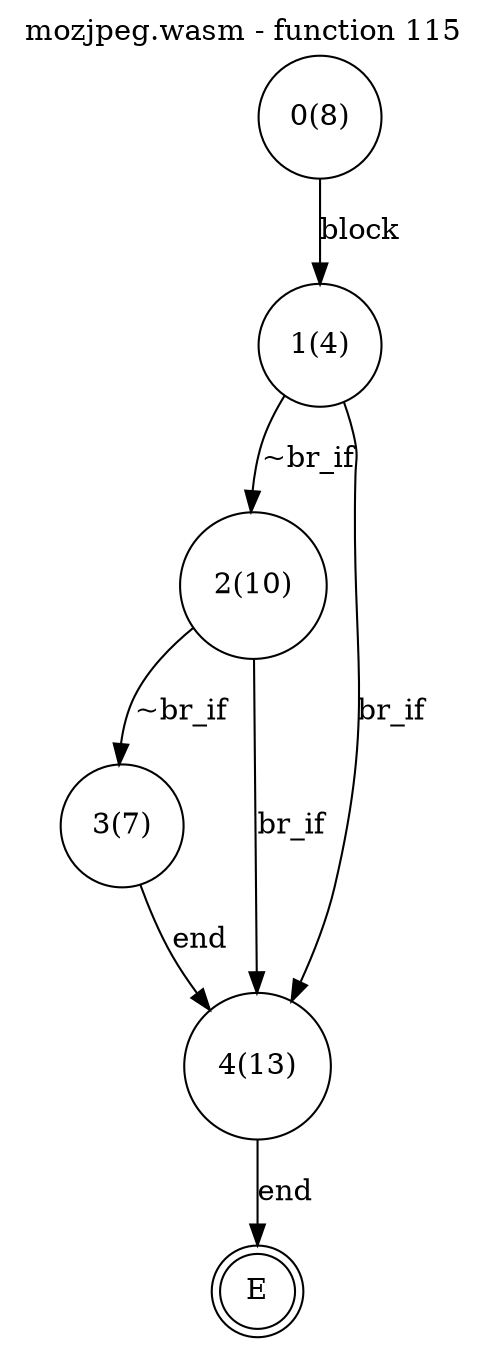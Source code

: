 digraph finite_state_machine {
    label = "mozjpeg.wasm - function 115"
    labelloc =  t
    labelfontsize = 16
    labelfontcolor = black
    labelfontname = "Helvetica"
    node [shape = doublecircle]; E ;
node [shape=circle, fontcolor=black, style="", label="0(8)"]0
node [shape=circle, fontcolor=black, style="", label="1(4)"]1
node [shape=circle, fontcolor=black, style="", label="2(10)"]2
node [shape=circle, fontcolor=black, style="", label="3(7)"]3
node [shape=circle, fontcolor=black, style="", label="4(13)"]4
node [shape=circle, fontcolor=black, style="", label="E"]E
    0 -> 1[label="block"];
    1 -> 2[label="~br_if"];
    1 -> 4[label="br_if"];
    2 -> 3[label="~br_if"];
    2 -> 4[label="br_if"];
    3 -> 4[label="end"];
    4 -> E[label="end"];
}
